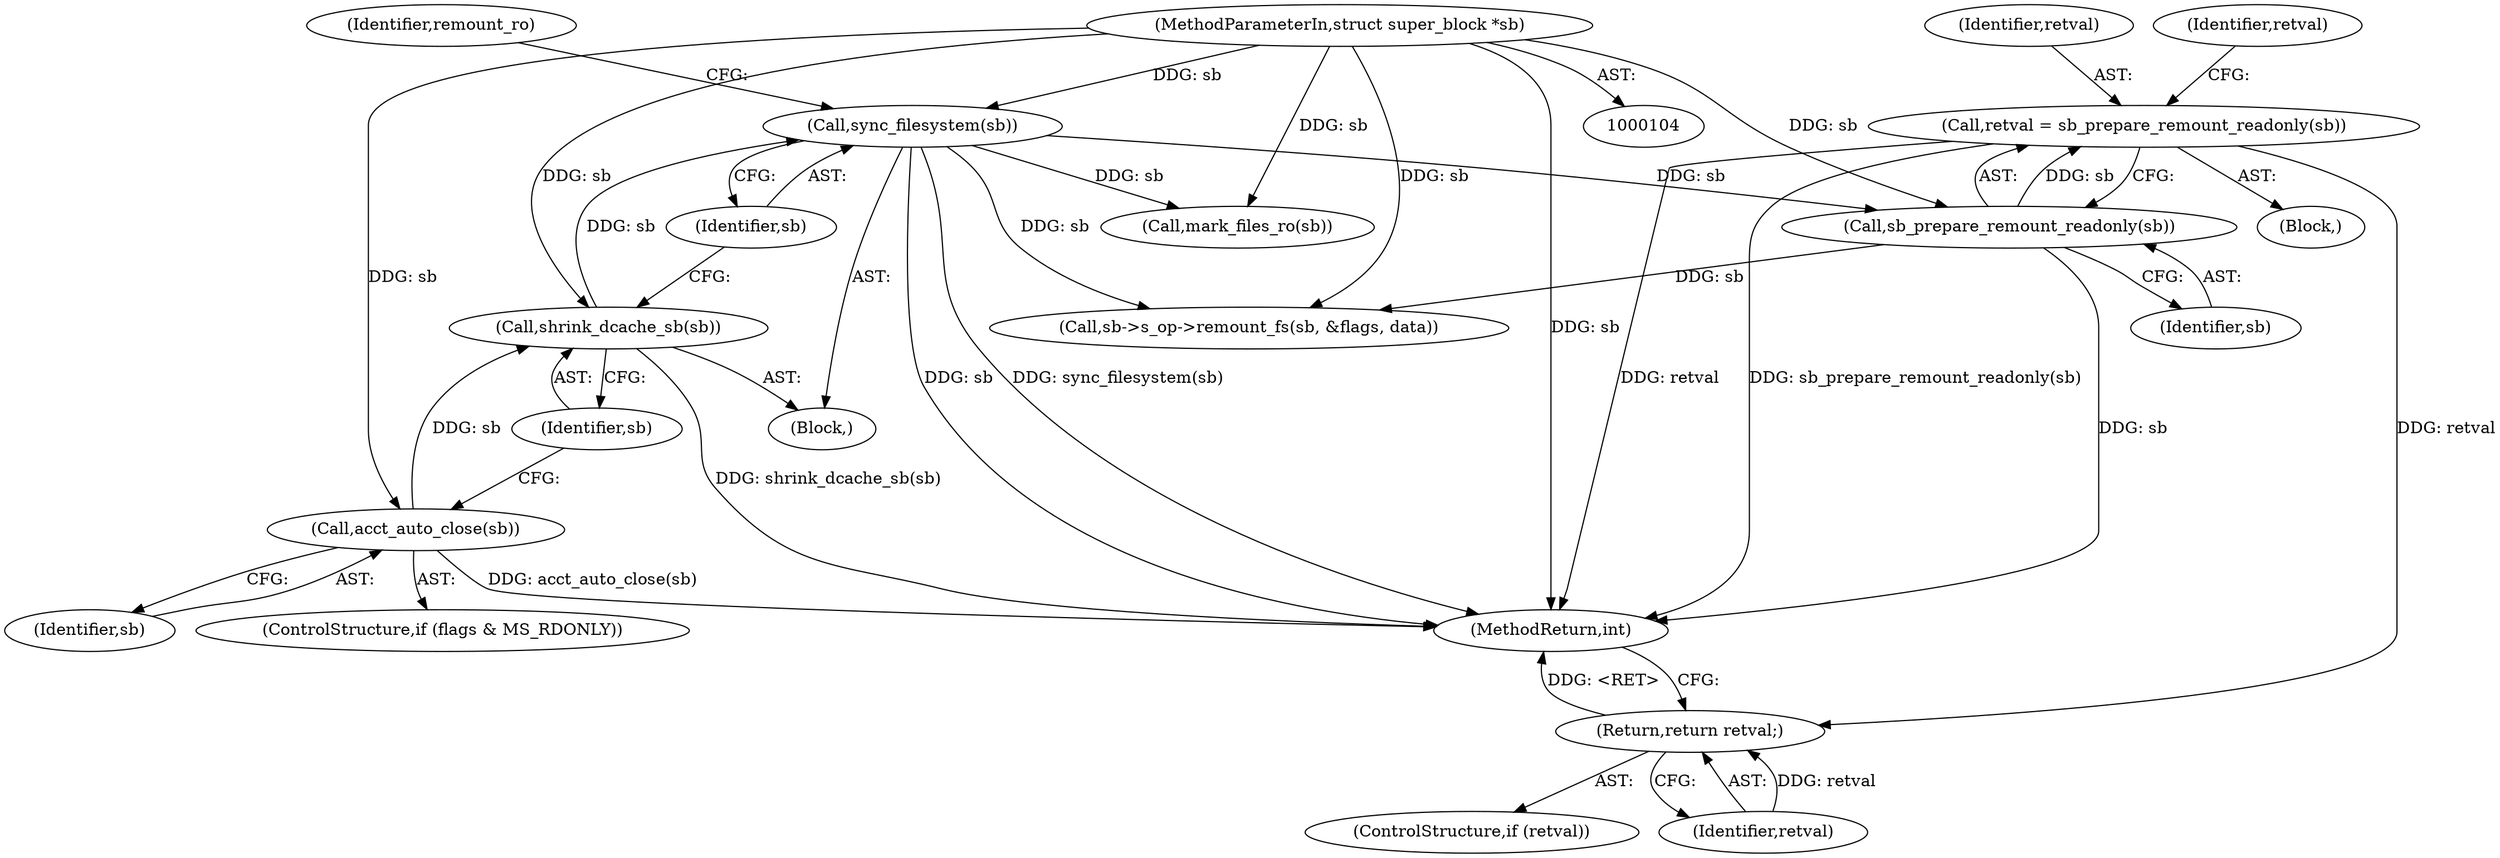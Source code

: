 digraph "0_linux_eee5cc2702929fd41cce28058dc6d6717f723f87_12@API" {
"1000168" [label="(Call,retval = sb_prepare_remount_readonly(sb))"];
"1000170" [label="(Call,sb_prepare_remount_readonly(sb))"];
"1000144" [label="(Call,sync_filesystem(sb))"];
"1000142" [label="(Call,shrink_dcache_sb(sb))"];
"1000140" [label="(Call,acct_auto_close(sb))"];
"1000105" [label="(MethodParameterIn,struct super_block *sb)"];
"1000174" [label="(Return,return retval;)"];
"1000185" [label="(Call,sb->s_op->remount_fs(sb, &flags, data))"];
"1000147" [label="(Identifier,remount_ro)"];
"1000172" [label="(ControlStructure,if (retval))"];
"1000145" [label="(Identifier,sb)"];
"1000105" [label="(MethodParameterIn,struct super_block *sb)"];
"1000168" [label="(Call,retval = sb_prepare_remount_readonly(sb))"];
"1000164" [label="(Call,mark_files_ro(sb))"];
"1000245" [label="(MethodReturn,int)"];
"1000140" [label="(Call,acct_auto_close(sb))"];
"1000171" [label="(Identifier,sb)"];
"1000169" [label="(Identifier,retval)"];
"1000175" [label="(Identifier,retval)"];
"1000174" [label="(Return,return retval;)"];
"1000136" [label="(ControlStructure,if (flags & MS_RDONLY))"];
"1000144" [label="(Call,sync_filesystem(sb))"];
"1000142" [label="(Call,shrink_dcache_sb(sb))"];
"1000109" [label="(Block,)"];
"1000141" [label="(Identifier,sb)"];
"1000143" [label="(Identifier,sb)"];
"1000170" [label="(Call,sb_prepare_remount_readonly(sb))"];
"1000173" [label="(Identifier,retval)"];
"1000167" [label="(Block,)"];
"1000168" -> "1000167"  [label="AST: "];
"1000168" -> "1000170"  [label="CFG: "];
"1000169" -> "1000168"  [label="AST: "];
"1000170" -> "1000168"  [label="AST: "];
"1000173" -> "1000168"  [label="CFG: "];
"1000168" -> "1000245"  [label="DDG: retval"];
"1000168" -> "1000245"  [label="DDG: sb_prepare_remount_readonly(sb)"];
"1000170" -> "1000168"  [label="DDG: sb"];
"1000168" -> "1000174"  [label="DDG: retval"];
"1000170" -> "1000171"  [label="CFG: "];
"1000171" -> "1000170"  [label="AST: "];
"1000170" -> "1000245"  [label="DDG: sb"];
"1000144" -> "1000170"  [label="DDG: sb"];
"1000105" -> "1000170"  [label="DDG: sb"];
"1000170" -> "1000185"  [label="DDG: sb"];
"1000144" -> "1000109"  [label="AST: "];
"1000144" -> "1000145"  [label="CFG: "];
"1000145" -> "1000144"  [label="AST: "];
"1000147" -> "1000144"  [label="CFG: "];
"1000144" -> "1000245"  [label="DDG: sync_filesystem(sb)"];
"1000144" -> "1000245"  [label="DDG: sb"];
"1000142" -> "1000144"  [label="DDG: sb"];
"1000105" -> "1000144"  [label="DDG: sb"];
"1000144" -> "1000164"  [label="DDG: sb"];
"1000144" -> "1000185"  [label="DDG: sb"];
"1000142" -> "1000109"  [label="AST: "];
"1000142" -> "1000143"  [label="CFG: "];
"1000143" -> "1000142"  [label="AST: "];
"1000145" -> "1000142"  [label="CFG: "];
"1000142" -> "1000245"  [label="DDG: shrink_dcache_sb(sb)"];
"1000140" -> "1000142"  [label="DDG: sb"];
"1000105" -> "1000142"  [label="DDG: sb"];
"1000140" -> "1000136"  [label="AST: "];
"1000140" -> "1000141"  [label="CFG: "];
"1000141" -> "1000140"  [label="AST: "];
"1000143" -> "1000140"  [label="CFG: "];
"1000140" -> "1000245"  [label="DDG: acct_auto_close(sb)"];
"1000105" -> "1000140"  [label="DDG: sb"];
"1000105" -> "1000104"  [label="AST: "];
"1000105" -> "1000245"  [label="DDG: sb"];
"1000105" -> "1000164"  [label="DDG: sb"];
"1000105" -> "1000185"  [label="DDG: sb"];
"1000174" -> "1000172"  [label="AST: "];
"1000174" -> "1000175"  [label="CFG: "];
"1000175" -> "1000174"  [label="AST: "];
"1000245" -> "1000174"  [label="CFG: "];
"1000174" -> "1000245"  [label="DDG: <RET>"];
"1000175" -> "1000174"  [label="DDG: retval"];
}
